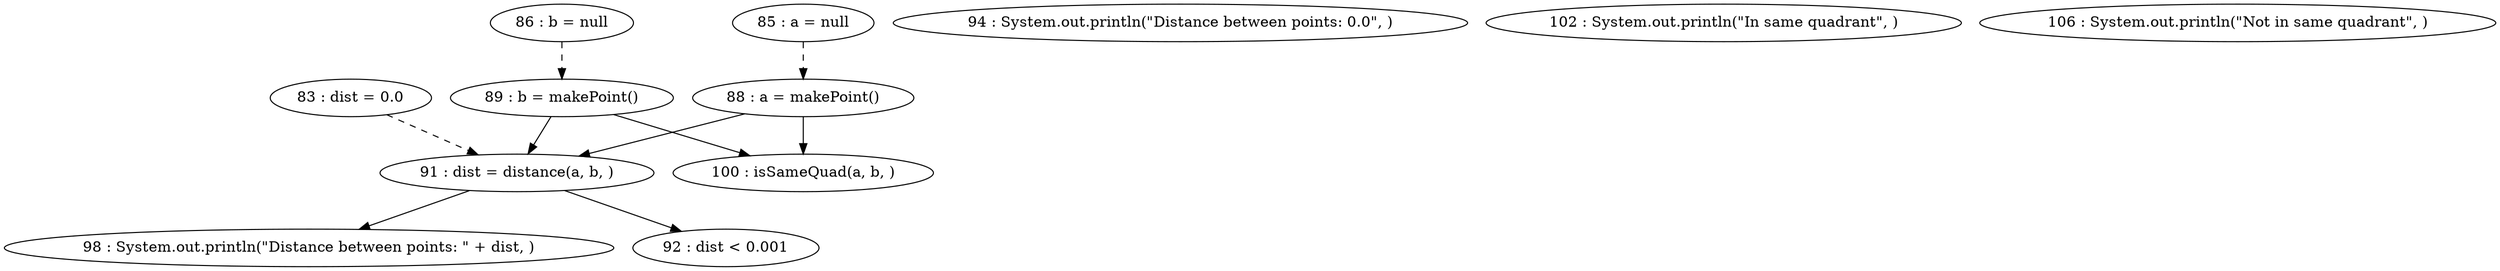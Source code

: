 digraph G {
"83 : dist = 0.0"
"83 : dist = 0.0" -> "91 : dist = distance(a, b, )" [style=dashed]
"85 : a = null"
"85 : a = null" -> "88 : a = makePoint()" [style=dashed]
"86 : b = null"
"86 : b = null" -> "89 : b = makePoint()" [style=dashed]
"88 : a = makePoint()"
"88 : a = makePoint()" -> "91 : dist = distance(a, b, )"
"88 : a = makePoint()" -> "100 : isSameQuad(a, b, )"
"89 : b = makePoint()"
"89 : b = makePoint()" -> "91 : dist = distance(a, b, )"
"89 : b = makePoint()" -> "100 : isSameQuad(a, b, )"
"91 : dist = distance(a, b, )"
"91 : dist = distance(a, b, )" -> "98 : System.out.println(\"Distance between points: \" + dist, )"
"91 : dist = distance(a, b, )" -> "92 : dist < 0.001"
"92 : dist < 0.001"
"94 : System.out.println(\"Distance between points: 0.0\", )"
"98 : System.out.println(\"Distance between points: \" + dist, )"
"100 : isSameQuad(a, b, )"
"102 : System.out.println(\"In same quadrant\", )"
"106 : System.out.println(\"Not in same quadrant\", )"
}